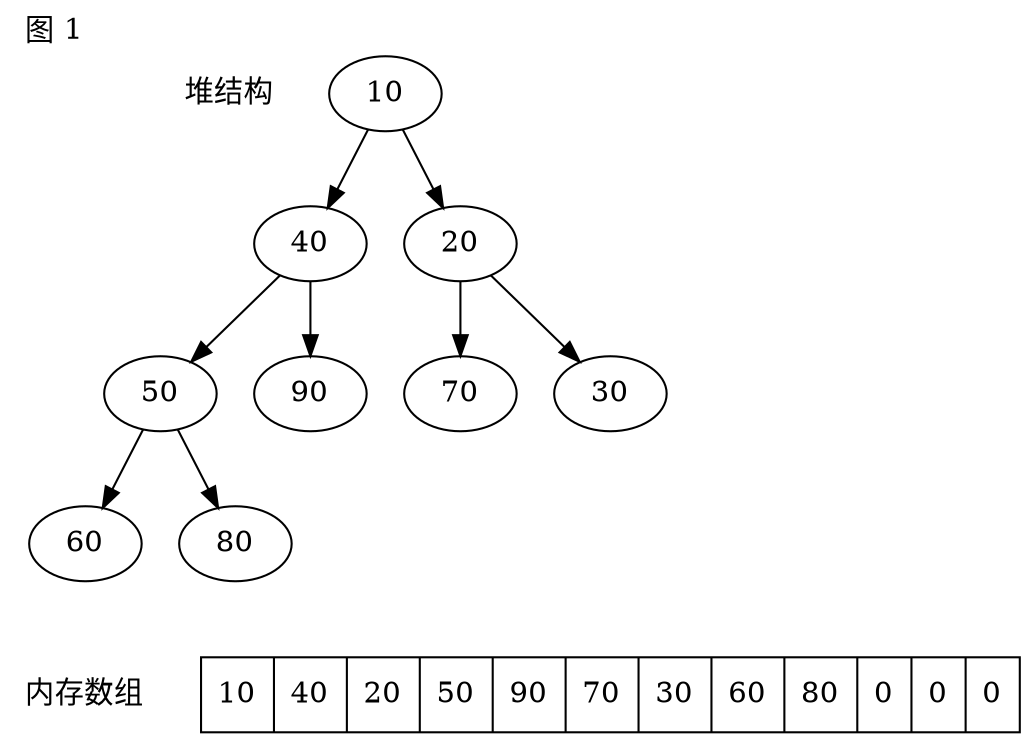 digraph g{
label="图 1";
labeljust=l;
labelloc=t;

{
l1[label="堆结构",shape="plaintext"];
n0[label=10];
n1[label=40];
n2[label=20];
n3[label=50];
n4[label=90];
n5[label=70];
n6[label=30];
n7[label=60];
n8[label=80];
n0->{n1,n2};
n1->{n3,n4};
n2->{n5,n6};
n3->{n7,n8};
}

{
rank="sink";
l2[label="内存数组",shape="plaintext"];
arr[label="10 | 40 | 20 | 50 | 90 | 70 | 30 | 60 | 80 | 0 | 0 | 0 ", shape="record"];
}

}

